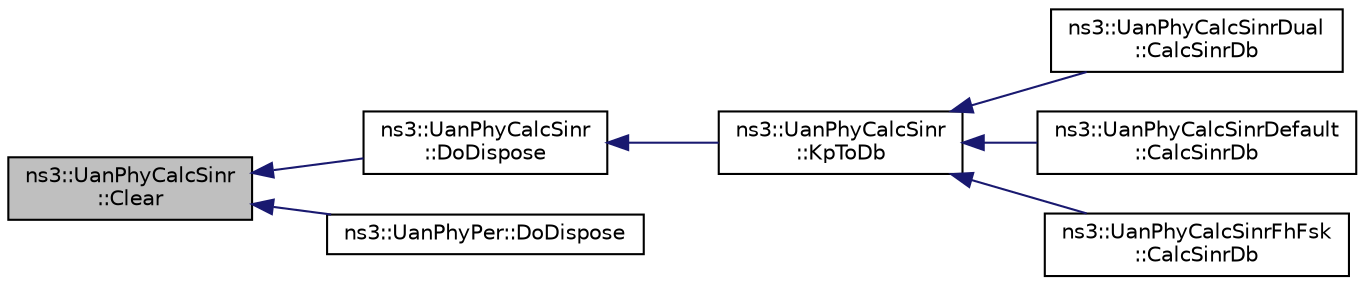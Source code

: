 digraph "ns3::UanPhyCalcSinr::Clear"
{
  edge [fontname="Helvetica",fontsize="10",labelfontname="Helvetica",labelfontsize="10"];
  node [fontname="Helvetica",fontsize="10",shape=record];
  rankdir="LR";
  Node1 [label="ns3::UanPhyCalcSinr\l::Clear",height=0.2,width=0.4,color="black", fillcolor="grey75", style="filled", fontcolor="black"];
  Node1 -> Node2 [dir="back",color="midnightblue",fontsize="10",style="solid"];
  Node2 [label="ns3::UanPhyCalcSinr\l::DoDispose",height=0.2,width=0.4,color="black", fillcolor="white", style="filled",URL="$d3/d19/classns3_1_1UanPhyCalcSinr.html#a18d596347f3e7389c6cdd82993553412"];
  Node2 -> Node3 [dir="back",color="midnightblue",fontsize="10",style="solid"];
  Node3 [label="ns3::UanPhyCalcSinr\l::KpToDb",height=0.2,width=0.4,color="black", fillcolor="white", style="filled",URL="$d3/d19/classns3_1_1UanPhyCalcSinr.html#a5f57a07d4f7e8e457a4c6fb946b9ec96"];
  Node3 -> Node4 [dir="back",color="midnightblue",fontsize="10",style="solid"];
  Node4 [label="ns3::UanPhyCalcSinrDual\l::CalcSinrDb",height=0.2,width=0.4,color="black", fillcolor="white", style="filled",URL="$d0/dcd/classns3_1_1UanPhyCalcSinrDual.html#a79c7ea15803777ba117f33eafec649b3"];
  Node3 -> Node5 [dir="back",color="midnightblue",fontsize="10",style="solid"];
  Node5 [label="ns3::UanPhyCalcSinrDefault\l::CalcSinrDb",height=0.2,width=0.4,color="black", fillcolor="white", style="filled",URL="$d8/d7c/classns3_1_1UanPhyCalcSinrDefault.html#ab31a349cd64cb9f09013b79580b67353"];
  Node3 -> Node6 [dir="back",color="midnightblue",fontsize="10",style="solid"];
  Node6 [label="ns3::UanPhyCalcSinrFhFsk\l::CalcSinrDb",height=0.2,width=0.4,color="black", fillcolor="white", style="filled",URL="$d4/d46/classns3_1_1UanPhyCalcSinrFhFsk.html#a6d728e7e7fa4c3ce682bae527d0c7db3"];
  Node1 -> Node7 [dir="back",color="midnightblue",fontsize="10",style="solid"];
  Node7 [label="ns3::UanPhyPer::DoDispose",height=0.2,width=0.4,color="black", fillcolor="white", style="filled",URL="$d5/d16/classns3_1_1UanPhyPer.html#ad6540824108373ad3f0919d5300dff7d"];
}
